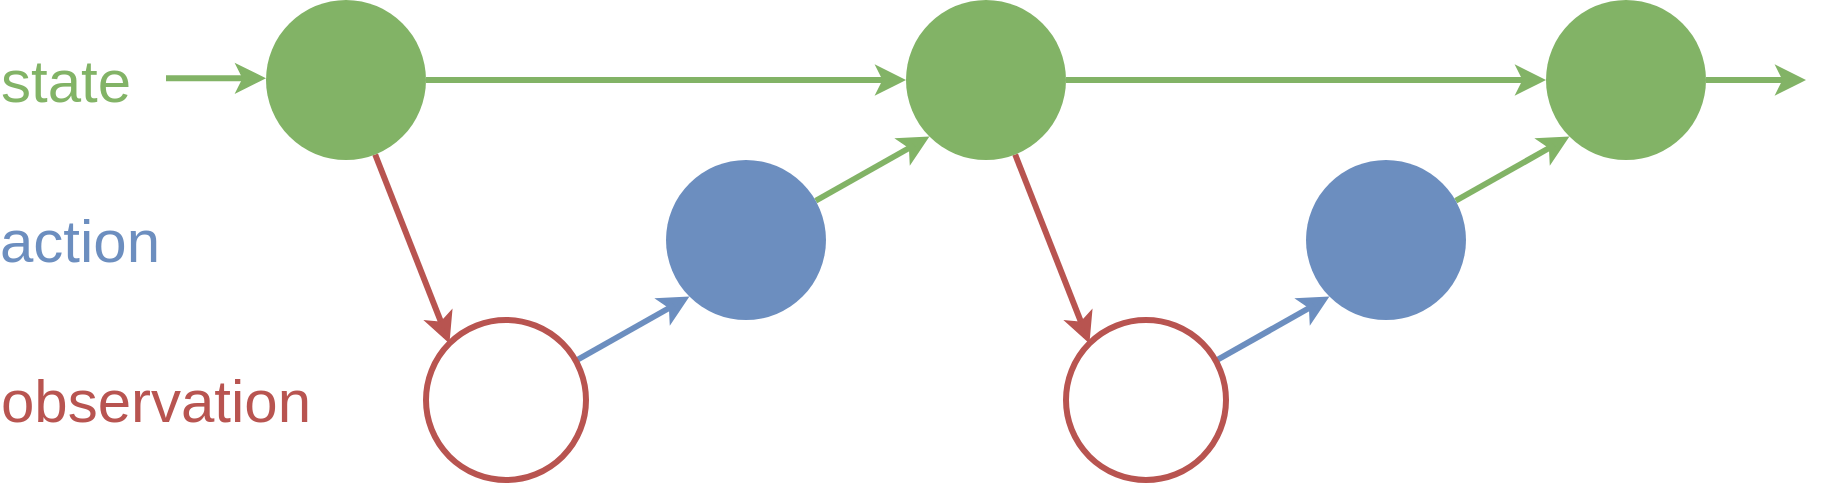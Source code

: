<mxfile version="14.8.0" type="github">
  <diagram id="J34kAYcYzhJ5-mrnefML" name="Page-1">
    <mxGraphModel dx="2852" dy="1602" grid="1" gridSize="10" guides="1" tooltips="1" connect="1" arrows="1" fold="1" page="1" pageScale="1" pageWidth="1920" pageHeight="1200" math="0" shadow="0">
      <root>
        <mxCell id="0" />
        <mxCell id="1" parent="0" />
        <mxCell id="cygzcmpLsrVy6WZKYC0e-9" style="rounded=0;orthogonalLoop=1;jettySize=auto;html=1;entryX=0;entryY=0;entryDx=0;entryDy=0;fillColor=#f8cecc;strokeColor=#b85450;strokeWidth=3;" edge="1" parent="1" source="cygzcmpLsrVy6WZKYC0e-1" target="cygzcmpLsrVy6WZKYC0e-2">
          <mxGeometry relative="1" as="geometry" />
        </mxCell>
        <mxCell id="cygzcmpLsrVy6WZKYC0e-20" style="edgeStyle=none;rounded=0;orthogonalLoop=1;jettySize=auto;html=1;entryX=0;entryY=0.5;entryDx=0;entryDy=0;fillColor=#d5e8d4;strokeColor=#82b366;strokeWidth=3;" edge="1" parent="1" source="cygzcmpLsrVy6WZKYC0e-1" target="cygzcmpLsrVy6WZKYC0e-5">
          <mxGeometry relative="1" as="geometry" />
        </mxCell>
        <mxCell id="cygzcmpLsrVy6WZKYC0e-1" value="" style="ellipse;whiteSpace=wrap;html=1;aspect=fixed;strokeColor=none;fillColor=#82B366;" vertex="1" parent="1">
          <mxGeometry x="400" y="520" width="80" height="80" as="geometry" />
        </mxCell>
        <mxCell id="cygzcmpLsrVy6WZKYC0e-18" style="edgeStyle=none;rounded=0;orthogonalLoop=1;jettySize=auto;html=1;entryX=0;entryY=1;entryDx=0;entryDy=0;fillColor=#dae8fc;strokeColor=#6c8ebf;strokeWidth=3;" edge="1" parent="1" source="cygzcmpLsrVy6WZKYC0e-2" target="cygzcmpLsrVy6WZKYC0e-3">
          <mxGeometry relative="1" as="geometry" />
        </mxCell>
        <mxCell id="cygzcmpLsrVy6WZKYC0e-2" value="" style="ellipse;whiteSpace=wrap;html=1;aspect=fixed;strokeColor=#b85450;fillColor=none;strokeWidth=3;" vertex="1" parent="1">
          <mxGeometry x="480" y="680" width="80" height="80" as="geometry" />
        </mxCell>
        <mxCell id="cygzcmpLsrVy6WZKYC0e-19" style="edgeStyle=none;rounded=0;orthogonalLoop=1;jettySize=auto;html=1;entryX=0;entryY=1;entryDx=0;entryDy=0;fillColor=#d5e8d4;strokeColor=#82b366;strokeWidth=3;" edge="1" parent="1" source="cygzcmpLsrVy6WZKYC0e-3" target="cygzcmpLsrVy6WZKYC0e-5">
          <mxGeometry relative="1" as="geometry" />
        </mxCell>
        <mxCell id="cygzcmpLsrVy6WZKYC0e-3" value="" style="ellipse;whiteSpace=wrap;html=1;aspect=fixed;strokeColor=none;fillColor=#6C8EBF;" vertex="1" parent="1">
          <mxGeometry x="600" y="600" width="80" height="80" as="geometry" />
        </mxCell>
        <mxCell id="cygzcmpLsrVy6WZKYC0e-13" style="edgeStyle=none;rounded=0;orthogonalLoop=1;jettySize=auto;html=1;entryX=0;entryY=0;entryDx=0;entryDy=0;fillColor=#f8cecc;strokeColor=#b85450;strokeWidth=3;" edge="1" parent="1" source="cygzcmpLsrVy6WZKYC0e-5" target="cygzcmpLsrVy6WZKYC0e-6">
          <mxGeometry relative="1" as="geometry" />
        </mxCell>
        <mxCell id="cygzcmpLsrVy6WZKYC0e-21" style="edgeStyle=none;rounded=0;orthogonalLoop=1;jettySize=auto;html=1;fillColor=#d5e8d4;strokeColor=#82b366;strokeWidth=3;" edge="1" parent="1" source="cygzcmpLsrVy6WZKYC0e-5" target="cygzcmpLsrVy6WZKYC0e-8">
          <mxGeometry relative="1" as="geometry" />
        </mxCell>
        <mxCell id="cygzcmpLsrVy6WZKYC0e-5" value="" style="ellipse;whiteSpace=wrap;html=1;aspect=fixed;strokeColor=none;fillColor=#82B366;" vertex="1" parent="1">
          <mxGeometry x="720" y="520" width="80" height="80" as="geometry" />
        </mxCell>
        <mxCell id="cygzcmpLsrVy6WZKYC0e-16" style="edgeStyle=none;rounded=0;orthogonalLoop=1;jettySize=auto;html=1;entryX=0;entryY=1;entryDx=0;entryDy=0;fillColor=#dae8fc;strokeColor=#6c8ebf;strokeWidth=3;" edge="1" parent="1" source="cygzcmpLsrVy6WZKYC0e-6" target="cygzcmpLsrVy6WZKYC0e-7">
          <mxGeometry relative="1" as="geometry" />
        </mxCell>
        <mxCell id="cygzcmpLsrVy6WZKYC0e-6" value="" style="ellipse;whiteSpace=wrap;html=1;aspect=fixed;strokeColor=#b85450;fillColor=none;strokeWidth=3;" vertex="1" parent="1">
          <mxGeometry x="800" y="680" width="80" height="80" as="geometry" />
        </mxCell>
        <mxCell id="cygzcmpLsrVy6WZKYC0e-17" style="edgeStyle=none;rounded=0;orthogonalLoop=1;jettySize=auto;html=1;entryX=0;entryY=1;entryDx=0;entryDy=0;fillColor=#d5e8d4;strokeColor=#82b366;strokeWidth=3;" edge="1" parent="1" source="cygzcmpLsrVy6WZKYC0e-7" target="cygzcmpLsrVy6WZKYC0e-8">
          <mxGeometry relative="1" as="geometry" />
        </mxCell>
        <mxCell id="cygzcmpLsrVy6WZKYC0e-7" value="" style="ellipse;whiteSpace=wrap;html=1;aspect=fixed;strokeColor=none;fillColor=#6C8EBF;" vertex="1" parent="1">
          <mxGeometry x="920" y="600" width="80" height="80" as="geometry" />
        </mxCell>
        <mxCell id="cygzcmpLsrVy6WZKYC0e-22" style="edgeStyle=none;rounded=0;orthogonalLoop=1;jettySize=auto;html=1;strokeWidth=3;fillColor=#d5e8d4;strokeColor=#82b366;" edge="1" parent="1" source="cygzcmpLsrVy6WZKYC0e-8">
          <mxGeometry relative="1" as="geometry">
            <mxPoint x="1170" y="560" as="targetPoint" />
          </mxGeometry>
        </mxCell>
        <mxCell id="cygzcmpLsrVy6WZKYC0e-8" value="" style="ellipse;whiteSpace=wrap;html=1;aspect=fixed;strokeColor=none;fillColor=#82B366;" vertex="1" parent="1">
          <mxGeometry x="1040" y="520" width="80" height="80" as="geometry" />
        </mxCell>
        <mxCell id="cygzcmpLsrVy6WZKYC0e-23" style="edgeStyle=none;rounded=0;orthogonalLoop=1;jettySize=auto;html=1;strokeWidth=3;fillColor=#d5e8d4;strokeColor=#82b366;" edge="1" parent="1">
          <mxGeometry relative="1" as="geometry">
            <mxPoint x="400" y="559.17" as="targetPoint" />
            <mxPoint x="350" y="559.17" as="sourcePoint" />
          </mxGeometry>
        </mxCell>
        <mxCell id="cygzcmpLsrVy6WZKYC0e-24" value="&lt;font style=&quot;font-size: 30px&quot; color=&quot;#82b366&quot;&gt;state&lt;/font&gt;" style="text;html=1;strokeColor=none;fillColor=none;align=center;verticalAlign=middle;whiteSpace=wrap;rounded=0;" vertex="1" parent="1">
          <mxGeometry x="280" y="550" width="40" height="20" as="geometry" />
        </mxCell>
        <mxCell id="cygzcmpLsrVy6WZKYC0e-26" value="&lt;span style=&quot;font-size: 30px&quot;&gt;&lt;font color=&quot;#6c8ebf&quot;&gt;action&lt;/font&gt;&lt;/span&gt;" style="text;html=1;strokeColor=none;fillColor=none;align=center;verticalAlign=middle;whiteSpace=wrap;rounded=0;" vertex="1" parent="1">
          <mxGeometry x="287" y="630" width="40" height="20" as="geometry" />
        </mxCell>
        <mxCell id="cygzcmpLsrVy6WZKYC0e-27" value="&lt;span style=&quot;font-size: 30px&quot;&gt;&lt;font color=&quot;#b85450&quot;&gt;observation&lt;/font&gt;&lt;/span&gt;" style="text;html=1;strokeColor=none;fillColor=none;align=center;verticalAlign=middle;whiteSpace=wrap;rounded=0;" vertex="1" parent="1">
          <mxGeometry x="325" y="710" width="40" height="20" as="geometry" />
        </mxCell>
        <mxCell id="cygzcmpLsrVy6WZKYC0e-35" style="edgeStyle=none;rounded=0;orthogonalLoop=1;jettySize=auto;html=1;entryX=0.5;entryY=0;entryDx=0;entryDy=0;strokeWidth=3;" edge="1" parent="1" source="cygzcmpLsrVy6WZKYC0e-27" target="cygzcmpLsrVy6WZKYC0e-27">
          <mxGeometry relative="1" as="geometry" />
        </mxCell>
      </root>
    </mxGraphModel>
  </diagram>
</mxfile>

